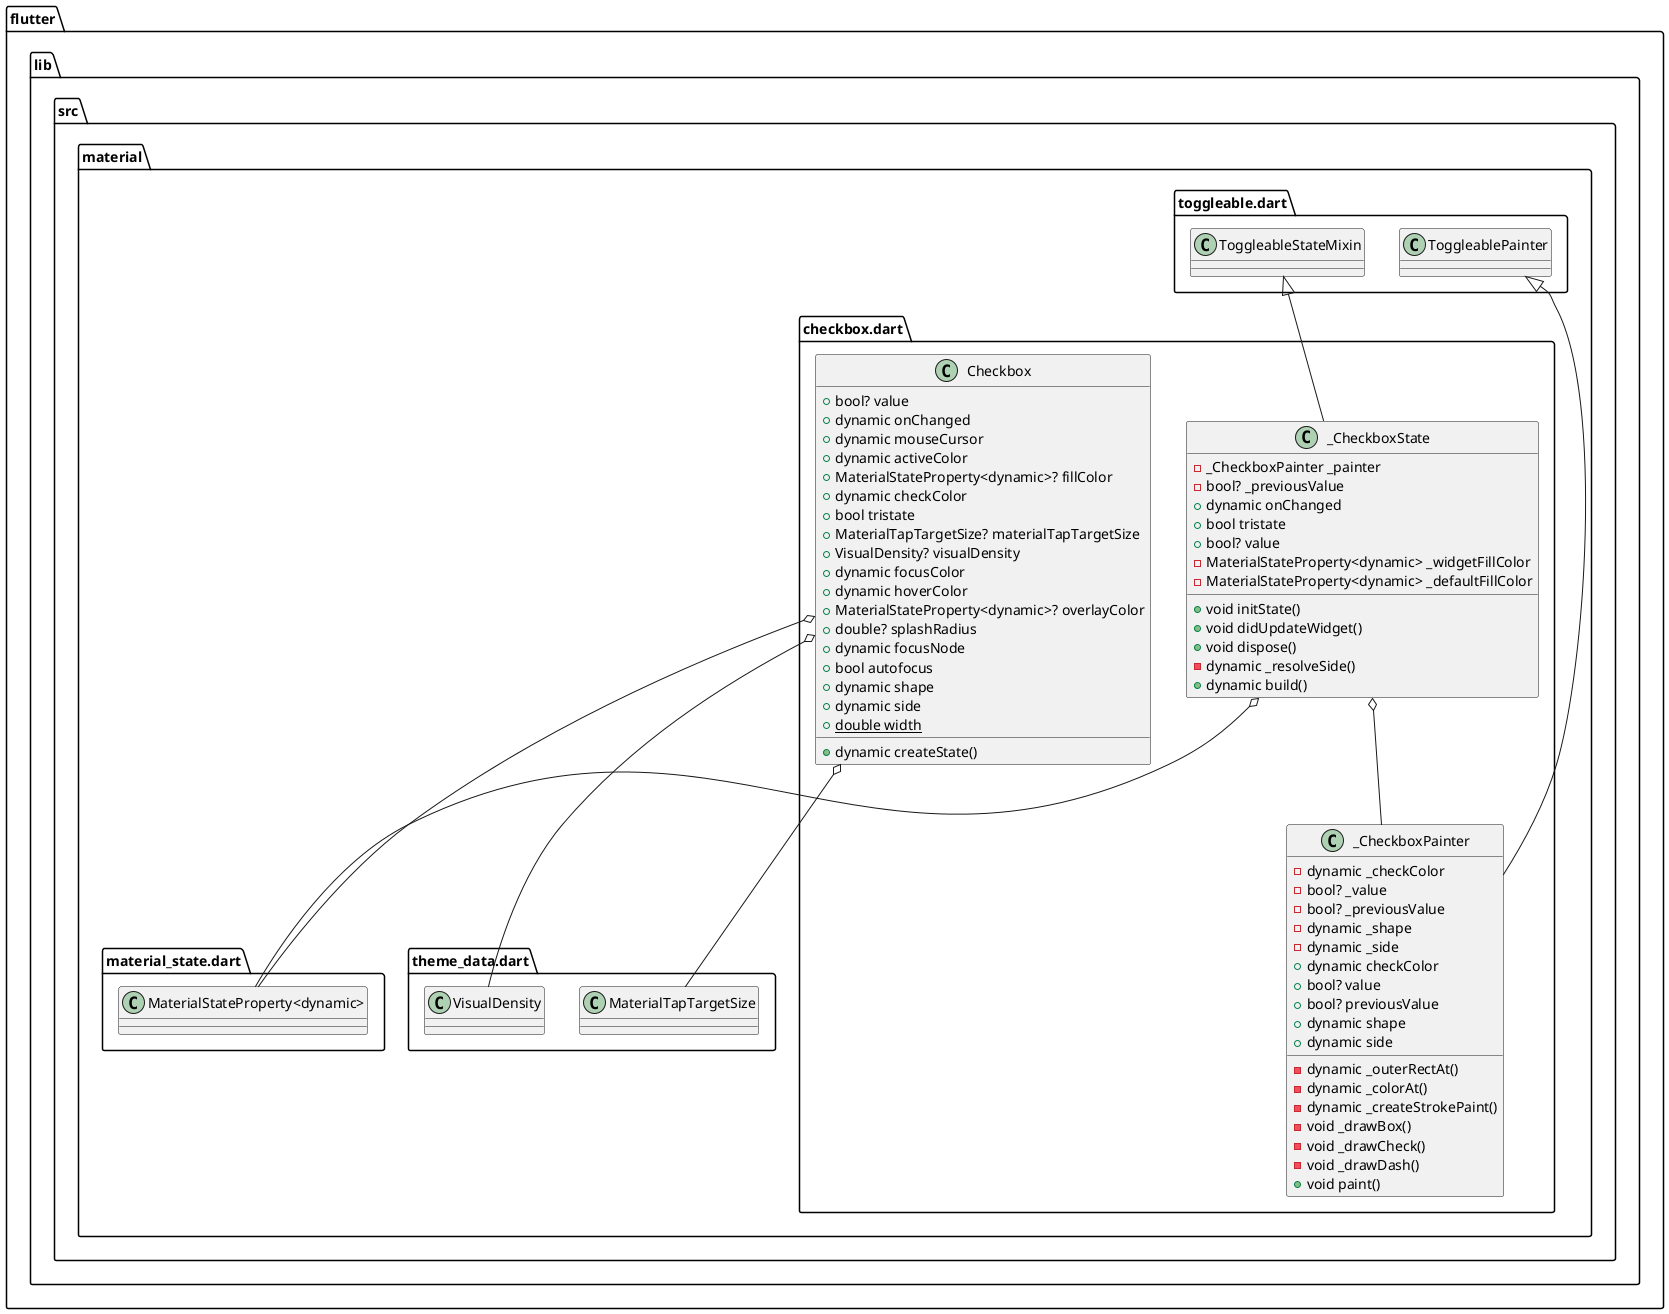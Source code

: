 @startuml
set namespaceSeparator ::

class "flutter::lib::src::material::checkbox.dart::Checkbox" {
  +bool? value
  +dynamic onChanged
  +dynamic mouseCursor
  +dynamic activeColor
  +MaterialStateProperty<dynamic>? fillColor
  +dynamic checkColor
  +bool tristate
  +MaterialTapTargetSize? materialTapTargetSize
  +VisualDensity? visualDensity
  +dynamic focusColor
  +dynamic hoverColor
  +MaterialStateProperty<dynamic>? overlayColor
  +double? splashRadius
  +dynamic focusNode
  +bool autofocus
  +dynamic shape
  +dynamic side
  {static} +double width
  +dynamic createState()
}

"flutter::lib::src::material::checkbox.dart::Checkbox" o-- "flutter::lib::src::material::material_state.dart::MaterialStateProperty<dynamic>"
"flutter::lib::src::material::checkbox.dart::Checkbox" o-- "flutter::lib::src::material::theme_data.dart::MaterialTapTargetSize"
"flutter::lib::src::material::checkbox.dart::Checkbox" o-- "flutter::lib::src::material::theme_data.dart::VisualDensity"

class "flutter::lib::src::material::checkbox.dart::_CheckboxState" {
  -_CheckboxPainter _painter
  -bool? _previousValue
  +dynamic onChanged
  +bool tristate
  +bool? value
  -MaterialStateProperty<dynamic> _widgetFillColor
  -MaterialStateProperty<dynamic> _defaultFillColor
  +void initState()
  +void didUpdateWidget()
  +void dispose()
  -dynamic _resolveSide()
  +dynamic build()
}

"flutter::lib::src::material::checkbox.dart::_CheckboxState" o-- "flutter::lib::src::material::checkbox.dart::_CheckboxPainter"
"flutter::lib::src::material::checkbox.dart::_CheckboxState" o-- "flutter::lib::src::material::material_state.dart::MaterialStateProperty<dynamic>"
"flutter::lib::src::material::toggleable.dart::ToggleableStateMixin" <|-- "flutter::lib::src::material::checkbox.dart::_CheckboxState"

class "flutter::lib::src::material::checkbox.dart::_CheckboxPainter" {
  -dynamic _checkColor
  -bool? _value
  -bool? _previousValue
  -dynamic _shape
  -dynamic _side
  +dynamic checkColor
  +bool? value
  +bool? previousValue
  +dynamic shape
  +dynamic side
  -dynamic _outerRectAt()
  -dynamic _colorAt()
  -dynamic _createStrokePaint()
  -void _drawBox()
  -void _drawCheck()
  -void _drawDash()
  +void paint()
}

"flutter::lib::src::material::toggleable.dart::ToggleablePainter" <|-- "flutter::lib::src::material::checkbox.dart::_CheckboxPainter"


@enduml